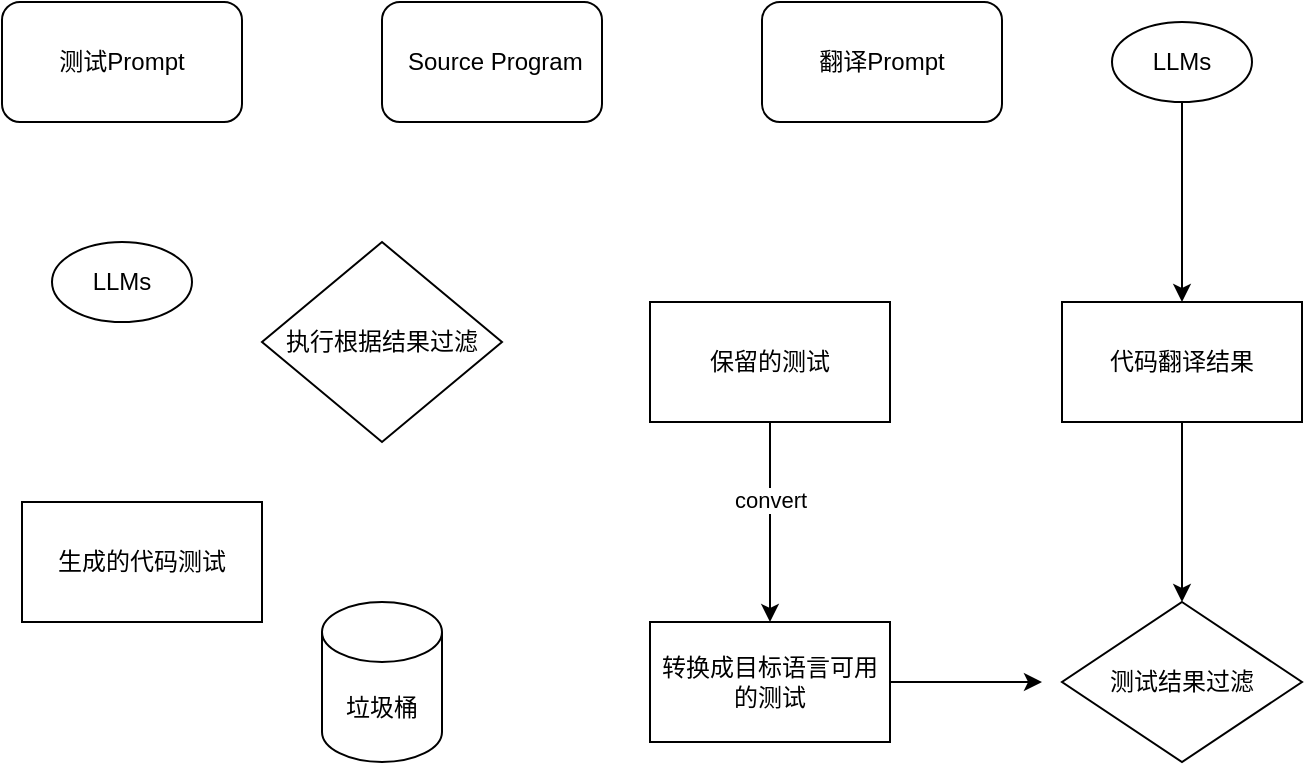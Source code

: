 <mxfile version="28.2.5">
  <diagram name="第 1 页" id="mnFQVvG62Rh3zPF-ihMT">
    <mxGraphModel dx="719" dy="775" grid="1" gridSize="10" guides="1" tooltips="1" connect="1" arrows="1" fold="1" page="1" pageScale="1" pageWidth="827" pageHeight="1169" math="0" shadow="0">
      <root>
        <mxCell id="0" />
        <mxCell id="1" parent="0" />
        <mxCell id="yU_CyNfrzpjY19r-bfCw-1" value="测试Prompt" style="rounded=1;whiteSpace=wrap;html=1;" vertex="1" parent="1">
          <mxGeometry x="90" y="180" width="120" height="60" as="geometry" />
        </mxCell>
        <mxCell id="yU_CyNfrzpjY19r-bfCw-2" value="&amp;nbsp;Source Program" style="rounded=1;whiteSpace=wrap;html=1;" vertex="1" parent="1">
          <mxGeometry x="280" y="180" width="110" height="60" as="geometry" />
        </mxCell>
        <mxCell id="yU_CyNfrzpjY19r-bfCw-3" value="LLMs" style="ellipse;whiteSpace=wrap;html=1;" vertex="1" parent="1">
          <mxGeometry x="115" y="300" width="70" height="40" as="geometry" />
        </mxCell>
        <mxCell id="yU_CyNfrzpjY19r-bfCw-4" value="生成的代码测试" style="rounded=0;whiteSpace=wrap;html=1;" vertex="1" parent="1">
          <mxGeometry x="100" y="430" width="120" height="60" as="geometry" />
        </mxCell>
        <mxCell id="yU_CyNfrzpjY19r-bfCw-5" value="执行根据结果过滤" style="rhombus;whiteSpace=wrap;html=1;" vertex="1" parent="1">
          <mxGeometry x="220" y="300" width="120" height="100" as="geometry" />
        </mxCell>
        <mxCell id="yU_CyNfrzpjY19r-bfCw-6" value="垃圾桶" style="shape=cylinder3;whiteSpace=wrap;html=1;boundedLbl=1;backgroundOutline=1;size=15;" vertex="1" parent="1">
          <mxGeometry x="250" y="480" width="60" height="80" as="geometry" />
        </mxCell>
        <mxCell id="yU_CyNfrzpjY19r-bfCw-12" style="edgeStyle=orthogonalEdgeStyle;rounded=0;orthogonalLoop=1;jettySize=auto;html=1;entryX=0.5;entryY=0;entryDx=0;entryDy=0;" edge="1" parent="1" source="yU_CyNfrzpjY19r-bfCw-7" target="yU_CyNfrzpjY19r-bfCw-11">
          <mxGeometry relative="1" as="geometry" />
        </mxCell>
        <mxCell id="yU_CyNfrzpjY19r-bfCw-13" value="convert" style="edgeLabel;html=1;align=center;verticalAlign=middle;resizable=0;points=[];" vertex="1" connectable="0" parent="yU_CyNfrzpjY19r-bfCw-12">
          <mxGeometry x="-0.233" relative="1" as="geometry">
            <mxPoint as="offset" />
          </mxGeometry>
        </mxCell>
        <mxCell id="yU_CyNfrzpjY19r-bfCw-7" value="保留的测试" style="rounded=0;whiteSpace=wrap;html=1;" vertex="1" parent="1">
          <mxGeometry x="414" y="330" width="120" height="60" as="geometry" />
        </mxCell>
        <mxCell id="yU_CyNfrzpjY19r-bfCw-8" value="翻译Prompt" style="rounded=1;whiteSpace=wrap;html=1;" vertex="1" parent="1">
          <mxGeometry x="470" y="180" width="120" height="60" as="geometry" />
        </mxCell>
        <mxCell id="yU_CyNfrzpjY19r-bfCw-18" style="edgeStyle=orthogonalEdgeStyle;rounded=0;orthogonalLoop=1;jettySize=auto;html=1;entryX=0.5;entryY=0;entryDx=0;entryDy=0;" edge="1" parent="1" source="yU_CyNfrzpjY19r-bfCw-9" target="yU_CyNfrzpjY19r-bfCw-10">
          <mxGeometry relative="1" as="geometry" />
        </mxCell>
        <mxCell id="yU_CyNfrzpjY19r-bfCw-9" value="LLMs" style="ellipse;whiteSpace=wrap;html=1;" vertex="1" parent="1">
          <mxGeometry x="645" y="190" width="70" height="40" as="geometry" />
        </mxCell>
        <mxCell id="yU_CyNfrzpjY19r-bfCw-16" style="edgeStyle=orthogonalEdgeStyle;rounded=0;orthogonalLoop=1;jettySize=auto;html=1;entryX=0.5;entryY=0;entryDx=0;entryDy=0;" edge="1" parent="1" source="yU_CyNfrzpjY19r-bfCw-10" target="yU_CyNfrzpjY19r-bfCw-14">
          <mxGeometry relative="1" as="geometry" />
        </mxCell>
        <mxCell id="yU_CyNfrzpjY19r-bfCw-10" value="代码翻译结果" style="rounded=0;whiteSpace=wrap;html=1;" vertex="1" parent="1">
          <mxGeometry x="620" y="330" width="120" height="60" as="geometry" />
        </mxCell>
        <mxCell id="yU_CyNfrzpjY19r-bfCw-15" style="edgeStyle=orthogonalEdgeStyle;rounded=0;orthogonalLoop=1;jettySize=auto;html=1;" edge="1" parent="1" source="yU_CyNfrzpjY19r-bfCw-11">
          <mxGeometry relative="1" as="geometry">
            <mxPoint x="610" y="520" as="targetPoint" />
          </mxGeometry>
        </mxCell>
        <mxCell id="yU_CyNfrzpjY19r-bfCw-11" value="转换成目标语言可用的测试" style="rounded=0;whiteSpace=wrap;html=1;" vertex="1" parent="1">
          <mxGeometry x="414" y="490" width="120" height="60" as="geometry" />
        </mxCell>
        <mxCell id="yU_CyNfrzpjY19r-bfCw-14" value="测试结果过滤" style="rhombus;whiteSpace=wrap;html=1;" vertex="1" parent="1">
          <mxGeometry x="620" y="480" width="120" height="80" as="geometry" />
        </mxCell>
      </root>
    </mxGraphModel>
  </diagram>
</mxfile>
